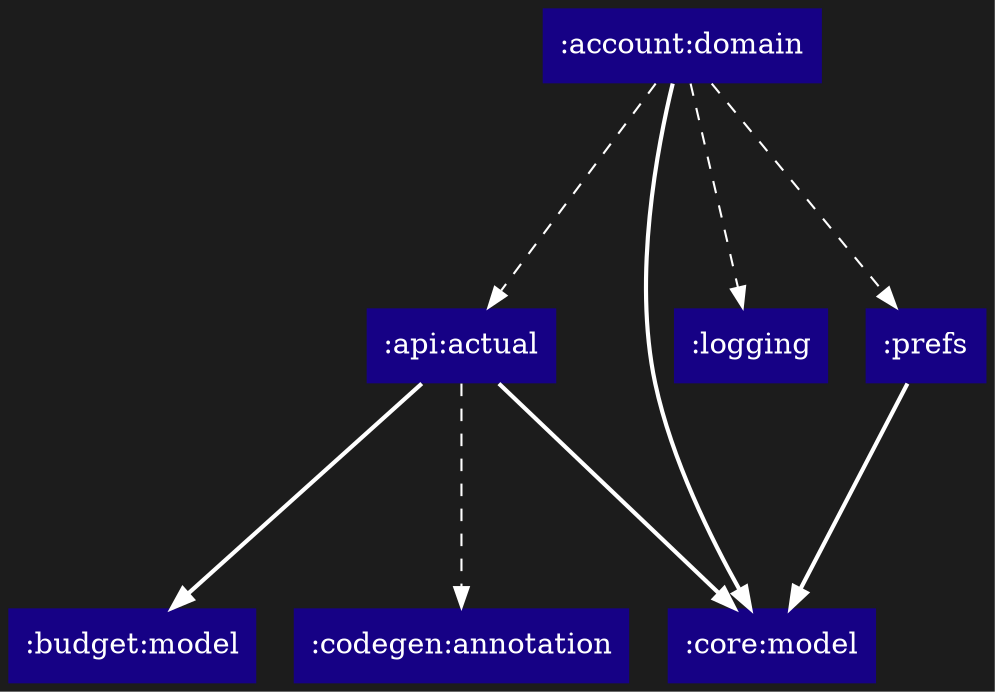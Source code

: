 digraph {
  edge [arrowhead="normal",color="white"]
  graph [layout="dot",bgcolor="#1c1c1c",rankdir="TB",ranksep="1.5"]
  node [shape="box",style="filled",fontcolor="white",color="transparent"]
  ":account:domain" [fillcolor="#160185"]
  ":api:actual" [fillcolor="#160185"]
  ":budget:model" [fillcolor="#160185"]
  ":codegen:annotation" [fillcolor="#160185"]
  ":core:model" [fillcolor="#160185"]
  ":logging" [fillcolor="#160185"]
  ":prefs" [fillcolor="#160185"]
  ":account:domain" -> ":api:actual" [style="dashed"]
  ":account:domain" -> ":core:model" [style="bold"]
  ":account:domain" -> ":logging" [style="dashed"]
  ":account:domain" -> ":prefs" [style="dashed"]
  ":api:actual" -> ":budget:model" [style="bold"]
  ":api:actual" -> ":codegen:annotation" [style="dashed"]
  ":api:actual" -> ":core:model" [style="bold"]
  ":prefs" -> ":core:model" [style="bold"]
}
